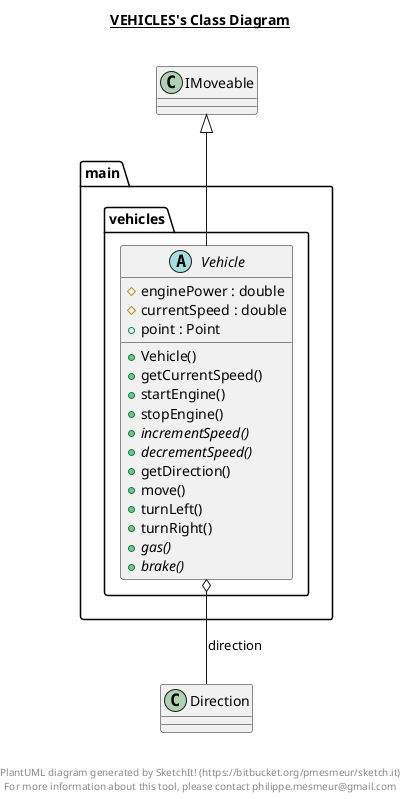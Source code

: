 @startuml

title __VEHICLES's Class Diagram__\n

  package main {
    package main.vehicles {
      abstract class Vehicle {
          # enginePower : double
          # currentSpeed : double
          + point : Point
          + Vehicle()
          + getCurrentSpeed()
          + startEngine()
          + stopEngine()
          {abstract} + incrementSpeed()
          {abstract} + decrementSpeed()
          + getDirection()
          + move()
          + turnLeft()
          + turnRight()
          {abstract} + gas()
          {abstract} + brake()
      }
    }
  }
  

  Vehicle -up-|> IMoveable
  Vehicle o-- Direction : direction


right footer


PlantUML diagram generated by SketchIt! (https://bitbucket.org/pmesmeur/sketch.it)
For more information about this tool, please contact philippe.mesmeur@gmail.com
endfooter

@enduml
